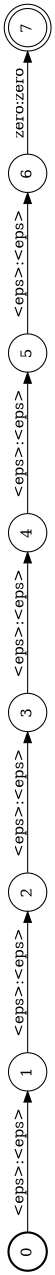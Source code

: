 digraph FST {
rankdir = LR;
size = "8.5,11";
label = "";
center = 1;
orientation = Landscape;
ranksep = "0.4";
nodesep = "0.25";
0 [label = "0", shape = circle, style = bold, fontsize = 14]
	0 -> 1 [label = "<eps>:<eps>", fontsize = 14];
1 [label = "1", shape = circle, style = solid, fontsize = 14]
	1 -> 2 [label = "<eps>:<eps>", fontsize = 14];
2 [label = "2", shape = circle, style = solid, fontsize = 14]
	2 -> 3 [label = "<eps>:<eps>", fontsize = 14];
3 [label = "3", shape = circle, style = solid, fontsize = 14]
	3 -> 4 [label = "<eps>:<eps>", fontsize = 14];
4 [label = "4", shape = circle, style = solid, fontsize = 14]
	4 -> 5 [label = "<eps>:<eps>", fontsize = 14];
5 [label = "5", shape = circle, style = solid, fontsize = 14]
	5 -> 6 [label = "<eps>:<eps>", fontsize = 14];
6 [label = "6", shape = circle, style = solid, fontsize = 14]
	6 -> 7 [label = "zero:zero", fontsize = 14];
7 [label = "7", shape = doublecircle, style = solid, fontsize = 14]
}
